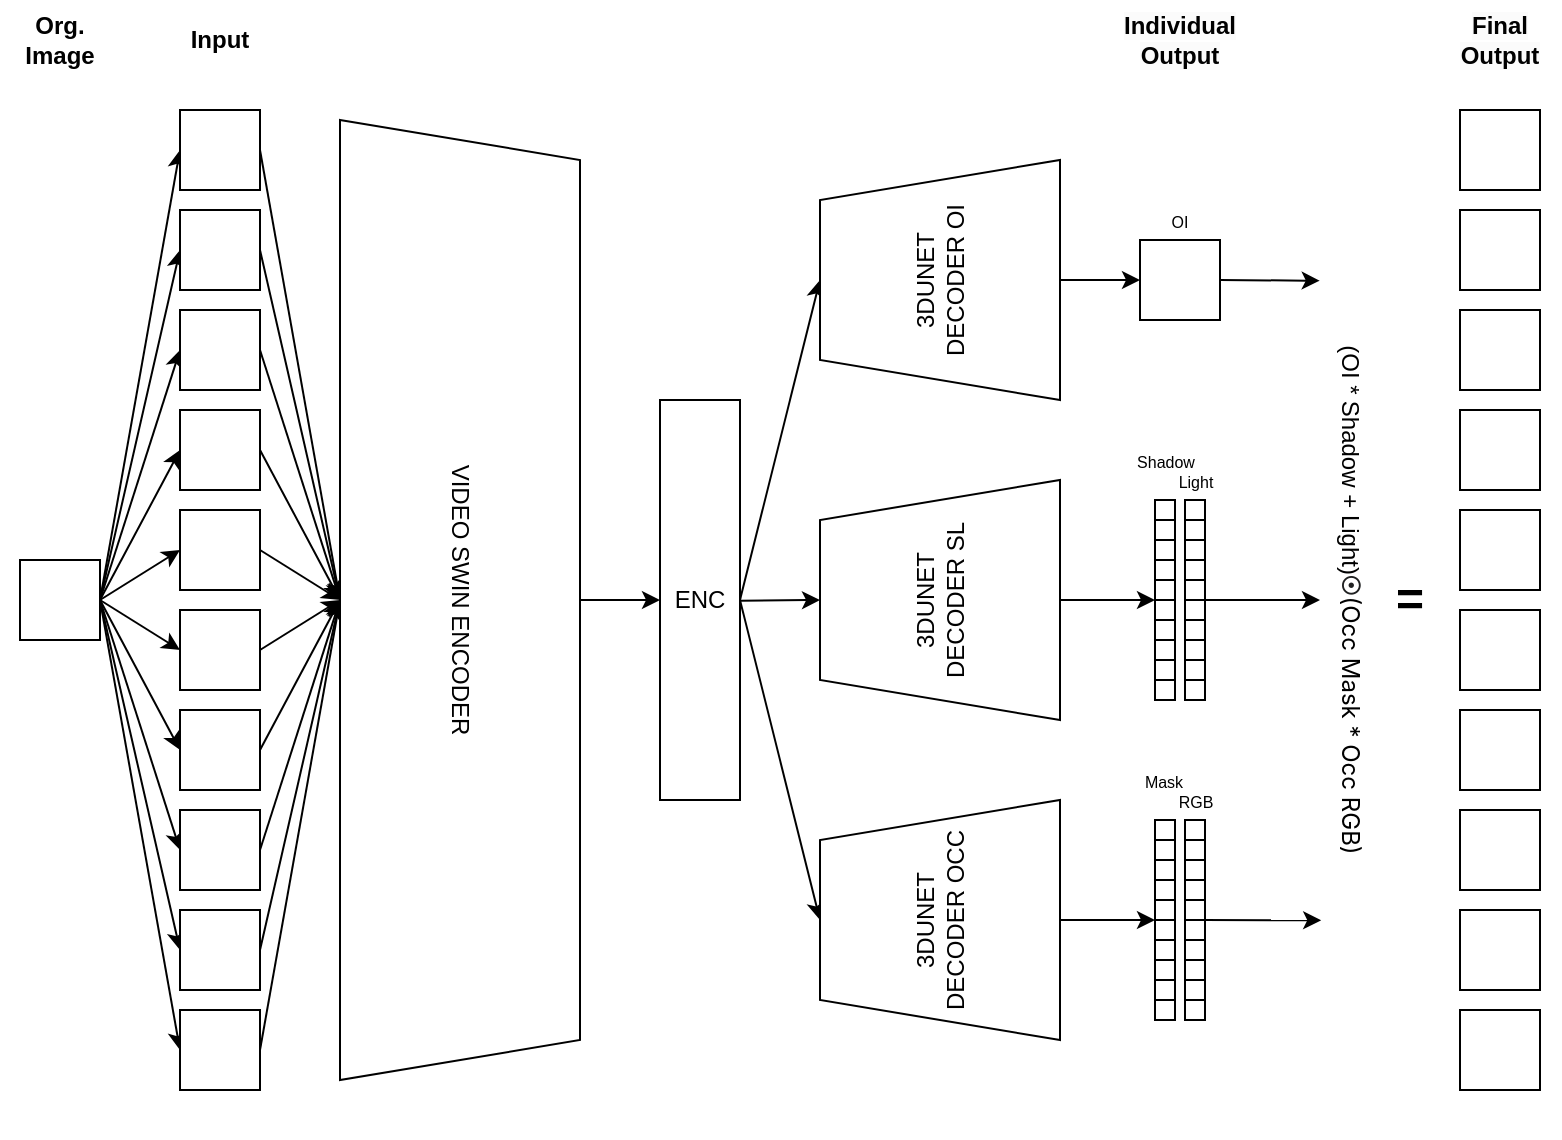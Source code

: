 <mxfile version="21.6.6" type="device">
  <diagram id="De9Vc6kwO28veqgYgvxa" name="Page-1">
    <mxGraphModel dx="1004" dy="886" grid="1" gridSize="10" guides="1" tooltips="1" connect="1" arrows="1" fold="1" page="1" pageScale="1" pageWidth="1169" pageHeight="827" math="0" shadow="0">
      <root>
        <mxCell id="0" />
        <mxCell id="1" parent="0" />
        <mxCell id="2" value="" style="whiteSpace=wrap;html=1;aspect=fixed;" parent="1" vertex="1">
          <mxGeometry x="40" y="360" width="40" height="40" as="geometry" />
        </mxCell>
        <mxCell id="23" style="edgeStyle=none;html=1;exitX=0;exitY=0.5;exitDx=0;exitDy=0;entryX=0;entryY=0.5;entryDx=0;entryDy=0;" parent="1" target="3" edge="1">
          <mxGeometry relative="1" as="geometry">
            <mxPoint x="80" y="380" as="sourcePoint" />
          </mxGeometry>
        </mxCell>
        <mxCell id="45" style="edgeStyle=none;html=1;exitX=1;exitY=0.5;exitDx=0;exitDy=0;entryX=0;entryY=0.5;entryDx=0;entryDy=0;" parent="1" source="3" edge="1">
          <mxGeometry relative="1" as="geometry">
            <mxPoint x="200" y="380" as="targetPoint" />
          </mxGeometry>
        </mxCell>
        <mxCell id="3" value="" style="whiteSpace=wrap;html=1;aspect=fixed;" parent="1" vertex="1">
          <mxGeometry x="120" y="585" width="40" height="40" as="geometry" />
        </mxCell>
        <mxCell id="22" style="edgeStyle=none;html=1;exitX=0;exitY=0.5;exitDx=0;exitDy=0;entryX=0;entryY=0.5;entryDx=0;entryDy=0;" parent="1" target="4" edge="1">
          <mxGeometry relative="1" as="geometry">
            <mxPoint x="80" y="380" as="sourcePoint" />
          </mxGeometry>
        </mxCell>
        <mxCell id="53" style="edgeStyle=none;html=1;exitX=1;exitY=0.5;exitDx=0;exitDy=0;" parent="1" source="4" edge="1">
          <mxGeometry relative="1" as="geometry">
            <mxPoint x="200" y="380" as="targetPoint" />
          </mxGeometry>
        </mxCell>
        <mxCell id="4" value="" style="whiteSpace=wrap;html=1;aspect=fixed;" parent="1" vertex="1">
          <mxGeometry x="120" y="535" width="40" height="40" as="geometry" />
        </mxCell>
        <mxCell id="21" style="edgeStyle=none;html=1;exitX=1;exitY=0.5;exitDx=0;exitDy=0;entryX=0;entryY=0.5;entryDx=0;entryDy=0;" parent="1" source="2" target="5" edge="1">
          <mxGeometry relative="1" as="geometry" />
        </mxCell>
        <mxCell id="50" style="edgeStyle=none;html=1;exitX=1;exitY=0.5;exitDx=0;exitDy=0;" parent="1" source="5" edge="1">
          <mxGeometry relative="1" as="geometry">
            <mxPoint x="200" y="380" as="targetPoint" />
          </mxGeometry>
        </mxCell>
        <mxCell id="5" value="" style="whiteSpace=wrap;html=1;aspect=fixed;" parent="1" vertex="1">
          <mxGeometry x="120" y="485" width="40" height="40" as="geometry" />
        </mxCell>
        <mxCell id="20" style="edgeStyle=none;html=1;exitX=1;exitY=0.5;exitDx=0;exitDy=0;entryX=0;entryY=0.5;entryDx=0;entryDy=0;" parent="1" source="2" target="6" edge="1">
          <mxGeometry relative="1" as="geometry" />
        </mxCell>
        <mxCell id="52" style="edgeStyle=none;html=1;exitX=1;exitY=0.5;exitDx=0;exitDy=0;" parent="1" source="6" edge="1">
          <mxGeometry relative="1" as="geometry">
            <mxPoint x="200" y="380" as="targetPoint" />
          </mxGeometry>
        </mxCell>
        <mxCell id="6" value="" style="whiteSpace=wrap;html=1;aspect=fixed;" parent="1" vertex="1">
          <mxGeometry x="120" y="435" width="40" height="40" as="geometry" />
        </mxCell>
        <mxCell id="19" style="edgeStyle=none;html=1;exitX=0;exitY=0.5;exitDx=0;exitDy=0;entryX=0;entryY=0.5;entryDx=0;entryDy=0;" parent="1" target="7" edge="1">
          <mxGeometry relative="1" as="geometry">
            <mxPoint x="80" y="380" as="sourcePoint" />
          </mxGeometry>
        </mxCell>
        <mxCell id="47" style="edgeStyle=none;html=1;exitX=1;exitY=0.5;exitDx=0;exitDy=0;entryX=0;entryY=0.5;entryDx=0;entryDy=0;" parent="1" source="7" edge="1">
          <mxGeometry relative="1" as="geometry">
            <mxPoint x="200" y="380" as="targetPoint" />
          </mxGeometry>
        </mxCell>
        <mxCell id="7" value="" style="whiteSpace=wrap;html=1;aspect=fixed;" parent="1" vertex="1">
          <mxGeometry x="120" y="385" width="40" height="40" as="geometry" />
        </mxCell>
        <mxCell id="18" style="edgeStyle=none;html=1;exitX=0;exitY=0.5;exitDx=0;exitDy=0;entryX=0;entryY=0.5;entryDx=0;entryDy=0;" parent="1" target="8" edge="1">
          <mxGeometry relative="1" as="geometry">
            <mxPoint x="80" y="380" as="sourcePoint" />
          </mxGeometry>
        </mxCell>
        <mxCell id="48" style="edgeStyle=none;html=1;exitX=1;exitY=0.5;exitDx=0;exitDy=0;" parent="1" source="8" edge="1">
          <mxGeometry relative="1" as="geometry">
            <mxPoint x="200" y="380" as="targetPoint" />
          </mxGeometry>
        </mxCell>
        <mxCell id="8" value="" style="whiteSpace=wrap;html=1;aspect=fixed;" parent="1" vertex="1">
          <mxGeometry x="120" y="335" width="40" height="40" as="geometry" />
        </mxCell>
        <mxCell id="17" style="edgeStyle=none;html=1;exitX=0;exitY=0.5;exitDx=0;exitDy=0;entryX=0;entryY=0.5;entryDx=0;entryDy=0;" parent="1" target="9" edge="1">
          <mxGeometry relative="1" as="geometry">
            <mxPoint x="80" y="380" as="sourcePoint" />
          </mxGeometry>
        </mxCell>
        <mxCell id="51" style="edgeStyle=none;html=1;exitX=1;exitY=0.5;exitDx=0;exitDy=0;entryX=0;entryY=0.5;entryDx=0;entryDy=0;" parent="1" source="9" edge="1">
          <mxGeometry relative="1" as="geometry">
            <mxPoint x="200" y="380" as="targetPoint" />
          </mxGeometry>
        </mxCell>
        <mxCell id="9" value="" style="whiteSpace=wrap;html=1;aspect=fixed;" parent="1" vertex="1">
          <mxGeometry x="120" y="285" width="40" height="40" as="geometry" />
        </mxCell>
        <mxCell id="16" style="edgeStyle=none;html=1;exitX=0;exitY=0.5;exitDx=0;exitDy=0;entryX=0;entryY=0.5;entryDx=0;entryDy=0;" parent="1" target="10" edge="1">
          <mxGeometry relative="1" as="geometry">
            <mxPoint x="80" y="380" as="sourcePoint" />
          </mxGeometry>
        </mxCell>
        <mxCell id="49" style="edgeStyle=none;html=1;exitX=1;exitY=0.5;exitDx=0;exitDy=0;entryX=0;entryY=0.5;entryDx=0;entryDy=0;" parent="1" source="10" edge="1">
          <mxGeometry relative="1" as="geometry">
            <mxPoint x="200" y="380" as="targetPoint" />
          </mxGeometry>
        </mxCell>
        <mxCell id="10" value="" style="whiteSpace=wrap;html=1;aspect=fixed;" parent="1" vertex="1">
          <mxGeometry x="120" y="235" width="40" height="40" as="geometry" />
        </mxCell>
        <mxCell id="15" style="edgeStyle=none;html=1;exitX=0;exitY=0.5;exitDx=0;exitDy=0;entryX=0;entryY=0.5;entryDx=0;entryDy=0;" parent="1" target="11" edge="1">
          <mxGeometry relative="1" as="geometry">
            <mxPoint x="80" y="380" as="sourcePoint" />
          </mxGeometry>
        </mxCell>
        <mxCell id="54" style="edgeStyle=none;html=1;exitX=1;exitY=0.5;exitDx=0;exitDy=0;" parent="1" source="11" edge="1">
          <mxGeometry relative="1" as="geometry">
            <mxPoint x="200" y="380" as="targetPoint" />
          </mxGeometry>
        </mxCell>
        <mxCell id="11" value="" style="whiteSpace=wrap;html=1;aspect=fixed;" parent="1" vertex="1">
          <mxGeometry x="120" y="185" width="40" height="40" as="geometry" />
        </mxCell>
        <mxCell id="14" style="edgeStyle=none;html=1;exitX=1;exitY=0.5;exitDx=0;exitDy=0;entryX=0;entryY=0.5;entryDx=0;entryDy=0;" parent="1" source="2" target="12" edge="1">
          <mxGeometry relative="1" as="geometry" />
        </mxCell>
        <mxCell id="46" style="edgeStyle=none;html=1;exitX=1;exitY=0.5;exitDx=0;exitDy=0;" parent="1" source="12" edge="1">
          <mxGeometry relative="1" as="geometry">
            <mxPoint x="200" y="380" as="targetPoint" />
          </mxGeometry>
        </mxCell>
        <mxCell id="12" value="" style="whiteSpace=wrap;html=1;aspect=fixed;" parent="1" vertex="1">
          <mxGeometry x="120" y="135" width="40" height="40" as="geometry" />
        </mxCell>
        <mxCell id="82" style="edgeStyle=none;html=1;exitX=1;exitY=0.5;exitDx=0;exitDy=0;entryX=0;entryY=0.5;entryDx=0;entryDy=0;" parent="1" target="55" edge="1">
          <mxGeometry relative="1" as="geometry">
            <mxPoint x="320" y="380" as="sourcePoint" />
          </mxGeometry>
        </mxCell>
        <mxCell id="55" value="ENC" style="rounded=0;whiteSpace=wrap;html=1;" parent="1" vertex="1">
          <mxGeometry x="360" y="280" width="40" height="200" as="geometry" />
        </mxCell>
        <mxCell id="84" style="edgeStyle=none;html=1;exitX=1;exitY=0.5;exitDx=0;exitDy=0;entryX=0;entryY=0.5;entryDx=0;entryDy=0;" parent="1" source="55" edge="1">
          <mxGeometry relative="1" as="geometry">
            <mxPoint x="440" y="220" as="targetPoint" />
          </mxGeometry>
        </mxCell>
        <mxCell id="87" style="edgeStyle=none;html=1;exitX=1;exitY=0.5;exitDx=0;exitDy=0;entryX=0;entryY=0.5;entryDx=0;entryDy=0;" parent="1" target="59" edge="1">
          <mxGeometry relative="1" as="geometry">
            <mxPoint x="560" y="220" as="sourcePoint" />
          </mxGeometry>
        </mxCell>
        <mxCell id="85" style="edgeStyle=none;html=1;exitX=0;exitY=0.5;exitDx=0;exitDy=0;entryX=0;entryY=0.5;entryDx=0;entryDy=0;" parent="1" edge="1">
          <mxGeometry relative="1" as="geometry">
            <mxPoint x="440" y="380" as="targetPoint" />
            <mxPoint x="400" y="380.333" as="sourcePoint" />
          </mxGeometry>
        </mxCell>
        <mxCell id="88" style="edgeStyle=none;html=1;exitX=1;exitY=0.5;exitDx=0;exitDy=0;entryX=0;entryY=0;entryDx=0;entryDy=0;" parent="1" target="66" edge="1">
          <mxGeometry relative="1" as="geometry">
            <mxPoint x="560" y="380" as="sourcePoint" />
          </mxGeometry>
        </mxCell>
        <mxCell id="86" style="edgeStyle=none;html=1;exitX=1;exitY=0.5;exitDx=0;exitDy=0;entryX=0;entryY=0.5;entryDx=0;entryDy=0;" parent="1" source="55" edge="1">
          <mxGeometry relative="1" as="geometry">
            <mxPoint x="440" y="540" as="targetPoint" />
          </mxGeometry>
        </mxCell>
        <mxCell id="89" style="edgeStyle=none;html=1;exitX=1;exitY=0.5;exitDx=0;exitDy=0;entryX=0;entryY=0;entryDx=0;entryDy=0;" parent="1" target="76" edge="1">
          <mxGeometry relative="1" as="geometry">
            <mxPoint x="560" y="540" as="sourcePoint" />
          </mxGeometry>
        </mxCell>
        <mxCell id="110" style="edgeStyle=none;html=1;exitX=1;exitY=0.5;exitDx=0;exitDy=0;" parent="1" source="59" edge="1">
          <mxGeometry relative="1" as="geometry">
            <mxPoint x="640.2" y="220.4" as="targetPoint" />
          </mxGeometry>
        </mxCell>
        <mxCell id="138" style="edgeStyle=none;html=1;exitX=1;exitY=0.5;exitDx=0;exitDy=0;entryX=0.203;entryY=1.005;entryDx=0;entryDy=0;entryPerimeter=0;fontSize=12;fontColor=#000000;" parent="1" source="59" target="135" edge="1">
          <mxGeometry relative="1" as="geometry" />
        </mxCell>
        <mxCell id="59" value="" style="whiteSpace=wrap;html=1;aspect=fixed;" parent="1" vertex="1">
          <mxGeometry x="600" y="200" width="40" height="40" as="geometry" />
        </mxCell>
        <mxCell id="60" value="" style="whiteSpace=wrap;html=1;aspect=fixed;" parent="1" vertex="1">
          <mxGeometry x="607.5" y="330" width="10" height="10" as="geometry" />
        </mxCell>
        <mxCell id="62" value="" style="whiteSpace=wrap;html=1;aspect=fixed;" parent="1" vertex="1">
          <mxGeometry x="607.5" y="340" width="10" height="10" as="geometry" />
        </mxCell>
        <mxCell id="63" value="" style="whiteSpace=wrap;html=1;aspect=fixed;" parent="1" vertex="1">
          <mxGeometry x="607.5" y="350" width="10" height="10" as="geometry" />
        </mxCell>
        <mxCell id="64" value="" style="whiteSpace=wrap;html=1;aspect=fixed;" parent="1" vertex="1">
          <mxGeometry x="607.5" y="360" width="10" height="10" as="geometry" />
        </mxCell>
        <mxCell id="65" value="" style="whiteSpace=wrap;html=1;aspect=fixed;" parent="1" vertex="1">
          <mxGeometry x="607.5" y="370" width="10" height="10" as="geometry" />
        </mxCell>
        <mxCell id="66" value="" style="whiteSpace=wrap;html=1;aspect=fixed;" parent="1" vertex="1">
          <mxGeometry x="607.5" y="380" width="10" height="10" as="geometry" />
        </mxCell>
        <mxCell id="67" value="" style="whiteSpace=wrap;html=1;aspect=fixed;" parent="1" vertex="1">
          <mxGeometry x="607.5" y="390" width="10" height="10" as="geometry" />
        </mxCell>
        <mxCell id="68" value="" style="whiteSpace=wrap;html=1;aspect=fixed;" parent="1" vertex="1">
          <mxGeometry x="607.5" y="400" width="10" height="10" as="geometry" />
        </mxCell>
        <mxCell id="69" value="" style="whiteSpace=wrap;html=1;aspect=fixed;" parent="1" vertex="1">
          <mxGeometry x="607.5" y="410" width="10" height="10" as="geometry" />
        </mxCell>
        <mxCell id="70" value="" style="whiteSpace=wrap;html=1;aspect=fixed;" parent="1" vertex="1">
          <mxGeometry x="607.5" y="420" width="10" height="10" as="geometry" />
        </mxCell>
        <mxCell id="71" value="" style="whiteSpace=wrap;html=1;aspect=fixed;" parent="1" vertex="1">
          <mxGeometry x="607.5" y="490" width="10" height="10" as="geometry" />
        </mxCell>
        <mxCell id="72" value="" style="whiteSpace=wrap;html=1;aspect=fixed;" parent="1" vertex="1">
          <mxGeometry x="607.5" y="500" width="10" height="10" as="geometry" />
        </mxCell>
        <mxCell id="73" value="" style="whiteSpace=wrap;html=1;aspect=fixed;" parent="1" vertex="1">
          <mxGeometry x="607.5" y="510" width="10" height="10" as="geometry" />
        </mxCell>
        <mxCell id="74" value="" style="whiteSpace=wrap;html=1;aspect=fixed;" parent="1" vertex="1">
          <mxGeometry x="607.5" y="520" width="10" height="10" as="geometry" />
        </mxCell>
        <mxCell id="75" value="" style="whiteSpace=wrap;html=1;aspect=fixed;" parent="1" vertex="1">
          <mxGeometry x="607.5" y="530" width="10" height="10" as="geometry" />
        </mxCell>
        <mxCell id="76" value="" style="whiteSpace=wrap;html=1;aspect=fixed;" parent="1" vertex="1">
          <mxGeometry x="607.5" y="540" width="10" height="10" as="geometry" />
        </mxCell>
        <mxCell id="77" value="" style="whiteSpace=wrap;html=1;aspect=fixed;" parent="1" vertex="1">
          <mxGeometry x="607.5" y="550" width="10" height="10" as="geometry" />
        </mxCell>
        <mxCell id="78" value="" style="whiteSpace=wrap;html=1;aspect=fixed;" parent="1" vertex="1">
          <mxGeometry x="607.5" y="560" width="10" height="10" as="geometry" />
        </mxCell>
        <mxCell id="79" value="" style="whiteSpace=wrap;html=1;aspect=fixed;" parent="1" vertex="1">
          <mxGeometry x="607.5" y="570" width="10" height="10" as="geometry" />
        </mxCell>
        <mxCell id="80" value="" style="whiteSpace=wrap;html=1;aspect=fixed;" parent="1" vertex="1">
          <mxGeometry x="607.5" y="580" width="10" height="10" as="geometry" />
        </mxCell>
        <mxCell id="90" value="" style="whiteSpace=wrap;html=1;aspect=fixed;" parent="1" vertex="1">
          <mxGeometry x="622.5" y="330" width="10" height="10" as="geometry" />
        </mxCell>
        <mxCell id="91" value="" style="whiteSpace=wrap;html=1;aspect=fixed;" parent="1" vertex="1">
          <mxGeometry x="622.5" y="340" width="10" height="10" as="geometry" />
        </mxCell>
        <mxCell id="92" value="" style="whiteSpace=wrap;html=1;aspect=fixed;" parent="1" vertex="1">
          <mxGeometry x="622.5" y="350" width="10" height="10" as="geometry" />
        </mxCell>
        <mxCell id="93" value="" style="whiteSpace=wrap;html=1;aspect=fixed;" parent="1" vertex="1">
          <mxGeometry x="622.5" y="360" width="10" height="10" as="geometry" />
        </mxCell>
        <mxCell id="94" value="" style="whiteSpace=wrap;html=1;aspect=fixed;" parent="1" vertex="1">
          <mxGeometry x="622.5" y="370" width="10" height="10" as="geometry" />
        </mxCell>
        <mxCell id="137" style="edgeStyle=none;html=1;exitX=1;exitY=0;exitDx=0;exitDy=0;entryX=0.5;entryY=1;entryDx=0;entryDy=0;fontSize=12;fontColor=#000000;" parent="1" source="95" target="135" edge="1">
          <mxGeometry relative="1" as="geometry" />
        </mxCell>
        <mxCell id="95" value="" style="whiteSpace=wrap;html=1;aspect=fixed;" parent="1" vertex="1">
          <mxGeometry x="622.5" y="380" width="10" height="10" as="geometry" />
        </mxCell>
        <mxCell id="96" value="" style="whiteSpace=wrap;html=1;aspect=fixed;" parent="1" vertex="1">
          <mxGeometry x="622.5" y="390" width="10" height="10" as="geometry" />
        </mxCell>
        <mxCell id="97" value="" style="whiteSpace=wrap;html=1;aspect=fixed;" parent="1" vertex="1">
          <mxGeometry x="622.5" y="400" width="10" height="10" as="geometry" />
        </mxCell>
        <mxCell id="98" value="" style="whiteSpace=wrap;html=1;aspect=fixed;" parent="1" vertex="1">
          <mxGeometry x="622.5" y="410" width="10" height="10" as="geometry" />
        </mxCell>
        <mxCell id="99" value="" style="whiteSpace=wrap;html=1;aspect=fixed;" parent="1" vertex="1">
          <mxGeometry x="622.5" y="420" width="10" height="10" as="geometry" />
        </mxCell>
        <mxCell id="100" value="" style="whiteSpace=wrap;html=1;aspect=fixed;" parent="1" vertex="1">
          <mxGeometry x="622.5" y="490" width="10" height="10" as="geometry" />
        </mxCell>
        <mxCell id="101" value="" style="whiteSpace=wrap;html=1;aspect=fixed;" parent="1" vertex="1">
          <mxGeometry x="622.5" y="500" width="10" height="10" as="geometry" />
        </mxCell>
        <mxCell id="102" value="" style="whiteSpace=wrap;html=1;aspect=fixed;" parent="1" vertex="1">
          <mxGeometry x="622.5" y="510" width="10" height="10" as="geometry" />
        </mxCell>
        <mxCell id="103" value="" style="whiteSpace=wrap;html=1;aspect=fixed;" parent="1" vertex="1">
          <mxGeometry x="622.5" y="520" width="10" height="10" as="geometry" />
        </mxCell>
        <mxCell id="104" value="" style="whiteSpace=wrap;html=1;aspect=fixed;" parent="1" vertex="1">
          <mxGeometry x="622.5" y="530" width="10" height="10" as="geometry" />
        </mxCell>
        <mxCell id="139" style="edgeStyle=none;html=1;exitX=1;exitY=0;exitDx=0;exitDy=0;entryX=0.798;entryY=0.98;entryDx=0;entryDy=0;entryPerimeter=0;fontSize=12;fontColor=#000000;" parent="1" source="105" target="135" edge="1">
          <mxGeometry relative="1" as="geometry" />
        </mxCell>
        <mxCell id="105" value="" style="whiteSpace=wrap;html=1;aspect=fixed;" parent="1" vertex="1">
          <mxGeometry x="622.5" y="540" width="10" height="10" as="geometry" />
        </mxCell>
        <mxCell id="106" value="" style="whiteSpace=wrap;html=1;aspect=fixed;" parent="1" vertex="1">
          <mxGeometry x="622.5" y="550" width="10" height="10" as="geometry" />
        </mxCell>
        <mxCell id="107" value="" style="whiteSpace=wrap;html=1;aspect=fixed;" parent="1" vertex="1">
          <mxGeometry x="622.5" y="560" width="10" height="10" as="geometry" />
        </mxCell>
        <mxCell id="108" value="" style="whiteSpace=wrap;html=1;aspect=fixed;" parent="1" vertex="1">
          <mxGeometry x="622.5" y="570" width="10" height="10" as="geometry" />
        </mxCell>
        <mxCell id="109" value="" style="whiteSpace=wrap;html=1;aspect=fixed;" parent="1" vertex="1">
          <mxGeometry x="622.5" y="580" width="10" height="10" as="geometry" />
        </mxCell>
        <mxCell id="111" value="" style="whiteSpace=wrap;html=1;aspect=fixed;" parent="1" vertex="1">
          <mxGeometry x="760" y="585" width="40" height="40" as="geometry" />
        </mxCell>
        <mxCell id="112" value="" style="whiteSpace=wrap;html=1;aspect=fixed;" parent="1" vertex="1">
          <mxGeometry x="760" y="535" width="40" height="40" as="geometry" />
        </mxCell>
        <mxCell id="113" value="" style="whiteSpace=wrap;html=1;aspect=fixed;" parent="1" vertex="1">
          <mxGeometry x="760" y="485" width="40" height="40" as="geometry" />
        </mxCell>
        <mxCell id="114" value="" style="whiteSpace=wrap;html=1;aspect=fixed;" parent="1" vertex="1">
          <mxGeometry x="760" y="435" width="40" height="40" as="geometry" />
        </mxCell>
        <mxCell id="115" value="" style="whiteSpace=wrap;html=1;aspect=fixed;" parent="1" vertex="1">
          <mxGeometry x="760" y="385" width="40" height="40" as="geometry" />
        </mxCell>
        <mxCell id="116" value="" style="whiteSpace=wrap;html=1;aspect=fixed;" parent="1" vertex="1">
          <mxGeometry x="760" y="335" width="40" height="40" as="geometry" />
        </mxCell>
        <mxCell id="117" value="" style="whiteSpace=wrap;html=1;aspect=fixed;" parent="1" vertex="1">
          <mxGeometry x="760" y="285" width="40" height="40" as="geometry" />
        </mxCell>
        <mxCell id="118" value="" style="whiteSpace=wrap;html=1;aspect=fixed;" parent="1" vertex="1">
          <mxGeometry x="760" y="235" width="40" height="40" as="geometry" />
        </mxCell>
        <mxCell id="119" value="" style="whiteSpace=wrap;html=1;aspect=fixed;" parent="1" vertex="1">
          <mxGeometry x="760" y="185" width="40" height="40" as="geometry" />
        </mxCell>
        <mxCell id="120" value="" style="whiteSpace=wrap;html=1;aspect=fixed;" parent="1" vertex="1">
          <mxGeometry x="760" y="135" width="40" height="40" as="geometry" />
        </mxCell>
        <mxCell id="121" value="&lt;b&gt;Input&lt;/b&gt;" style="text;html=1;strokeColor=none;fillColor=none;align=center;verticalAlign=middle;whiteSpace=wrap;rounded=0;" parent="1" vertex="1">
          <mxGeometry x="110" y="80" width="60" height="40" as="geometry" />
        </mxCell>
        <mxCell id="122" value="&lt;b style=&quot;border-color: var(--border-color); color: rgb(0, 0, 0); font-family: Helvetica; font-size: 12px; font-style: normal; font-variant-ligatures: normal; font-variant-caps: normal; letter-spacing: normal; orphans: 2; text-indent: 0px; text-transform: none; widows: 2; word-spacing: 0px; -webkit-text-stroke-width: 0px; background-color: rgb(251, 251, 251); text-decoration-thickness: initial; text-decoration-style: initial; text-decoration-color: initial;&quot;&gt;Individual Output&lt;/b&gt;" style="text;whiteSpace=wrap;html=1;align=center;verticalAlign=middle;" parent="1" vertex="1">
          <mxGeometry x="590" y="80" width="60" height="40" as="geometry" />
        </mxCell>
        <mxCell id="123" value="&lt;b style=&quot;border-color: var(--border-color); color: rgb(0, 0, 0); font-family: Helvetica; font-size: 12px; font-style: normal; font-variant-ligatures: normal; font-variant-caps: normal; letter-spacing: normal; orphans: 2; text-indent: 0px; text-transform: none; widows: 2; word-spacing: 0px; -webkit-text-stroke-width: 0px; background-color: rgb(251, 251, 251); text-decoration-thickness: initial; text-decoration-style: initial; text-decoration-color: initial;&quot;&gt;Final Output&lt;/b&gt;" style="text;whiteSpace=wrap;html=1;align=center;verticalAlign=middle;" parent="1" vertex="1">
          <mxGeometry x="750" y="80" width="60" height="40" as="geometry" />
        </mxCell>
        <mxCell id="124" value="&lt;b&gt;Org. Image&lt;/b&gt;" style="text;html=1;strokeColor=none;fillColor=none;align=center;verticalAlign=middle;whiteSpace=wrap;rounded=0;" parent="1" vertex="1">
          <mxGeometry x="30" y="80" width="60" height="40" as="geometry" />
        </mxCell>
        <mxCell id="125" value="&lt;font style=&quot;font-size: 8px;&quot;&gt;OI&lt;/font&gt;" style="text;html=1;strokeColor=none;fillColor=none;align=center;verticalAlign=middle;whiteSpace=wrap;rounded=0;" parent="1" vertex="1">
          <mxGeometry x="590" y="175" width="60" height="30" as="geometry" />
        </mxCell>
        <mxCell id="126" value="&lt;font style=&quot;font-size: 8px;&quot;&gt;Shadow&lt;/font&gt;" style="text;html=1;strokeColor=none;fillColor=none;align=center;verticalAlign=middle;whiteSpace=wrap;rounded=0;" parent="1" vertex="1">
          <mxGeometry x="611.25" y="310" width="2.5" as="geometry" />
        </mxCell>
        <mxCell id="127" value="&lt;font style=&quot;font-size: 8px;&quot;&gt;Light&lt;/font&gt;" style="text;html=1;strokeColor=none;fillColor=none;align=center;verticalAlign=middle;whiteSpace=wrap;rounded=0;" parent="1" vertex="1">
          <mxGeometry x="626.25" y="320" width="2.5" as="geometry" />
        </mxCell>
        <mxCell id="129" value="&lt;font style=&quot;font-size: 8px;&quot;&gt;Mask&lt;/font&gt;" style="text;html=1;strokeColor=none;fillColor=none;align=center;verticalAlign=middle;whiteSpace=wrap;rounded=0;" parent="1" vertex="1">
          <mxGeometry x="607.5" y="470" width="7.5" as="geometry" />
        </mxCell>
        <mxCell id="130" value="&lt;font style=&quot;font-size: 8px;&quot;&gt;RGB&lt;/font&gt;" style="text;html=1;strokeColor=none;fillColor=none;align=center;verticalAlign=middle;whiteSpace=wrap;rounded=0;" parent="1" vertex="1">
          <mxGeometry x="622.5" y="475" width="10" height="10" as="geometry" />
        </mxCell>
        <mxCell id="131" value="VIDEO SWIN ENCODER" style="shape=trapezoid;perimeter=trapezoidPerimeter;whiteSpace=wrap;fixedSize=1;fontSize=12;rotation=90;html=1;" parent="1" vertex="1">
          <mxGeometry x="20" y="320" width="480" height="120" as="geometry" />
        </mxCell>
        <mxCell id="132" value="3DUNET&lt;br&gt;DECODER OI" style="shape=trapezoid;perimeter=trapezoidPerimeter;whiteSpace=wrap;html=1;fixedSize=1;fontSize=12;rotation=-90;" parent="1" vertex="1">
          <mxGeometry x="440" y="160" width="120" height="120" as="geometry" />
        </mxCell>
        <mxCell id="133" value="3DUNET&lt;br&gt;DECODER SL" style="shape=trapezoid;perimeter=trapezoidPerimeter;whiteSpace=wrap;html=1;fixedSize=1;fontSize=12;rotation=-90;" parent="1" vertex="1">
          <mxGeometry x="440" y="320" width="120" height="120" as="geometry" />
        </mxCell>
        <mxCell id="134" value="3DUNET&lt;br&gt;DECODER OCC" style="shape=trapezoid;perimeter=trapezoidPerimeter;whiteSpace=wrap;html=1;fixedSize=1;fontSize=12;rotation=-90;" parent="1" vertex="1">
          <mxGeometry x="440" y="480" width="120" height="120" as="geometry" />
        </mxCell>
        <mxCell id="135" value="&lt;font style=&quot;&quot;&gt;(OI *&lt;span style=&quot;text-align: left; background-color: initial;&quot;&gt;&lt;span style=&quot;font-size: 11px;&quot;&gt;&amp;nbsp;&lt;/span&gt;&lt;/span&gt;&lt;/font&gt;&lt;font style=&quot;&quot;&gt;&lt;font style=&quot;font-size: 12px;&quot;&gt;Shadow + Light)&lt;span style=&quot;color: rgb(32, 33, 34); font-weight: bold; text-align: left; background-color: initial;&quot;&gt;☉&lt;/span&gt;&lt;/font&gt;&lt;span style=&quot;font-size: 12px; font-family: -apple-system, &amp;quot;system-ui&amp;quot;, &amp;quot;Segoe WPC&amp;quot;, &amp;quot;Segoe UI&amp;quot;, system-ui, Ubuntu, &amp;quot;Droid Sans&amp;quot;, sans-serif; text-align: left;&quot;&gt;&lt;font style=&quot;font-size: 12px;&quot;&gt;(Occ Mask * Occ RGB)&lt;/font&gt;&lt;/span&gt;&lt;/font&gt;" style="text;html=1;strokeColor=none;fillColor=none;align=center;verticalAlign=middle;whiteSpace=wrap;rounded=0;fontSize=12;rotation=90;" parent="1" vertex="1">
          <mxGeometry x="436.25" y="365" width="537.5" height="30" as="geometry" />
        </mxCell>
        <mxCell id="141" value="&lt;b&gt;&lt;font style=&quot;font-size: 24px;&quot;&gt;=&lt;/font&gt;&lt;/b&gt;" style="text;html=1;strokeColor=none;fillColor=none;align=center;verticalAlign=middle;whiteSpace=wrap;rounded=0;fontSize=12;fontColor=#000000;" parent="1" vertex="1">
          <mxGeometry x="720" y="365" width="30" height="30" as="geometry" />
        </mxCell>
      </root>
    </mxGraphModel>
  </diagram>
</mxfile>

